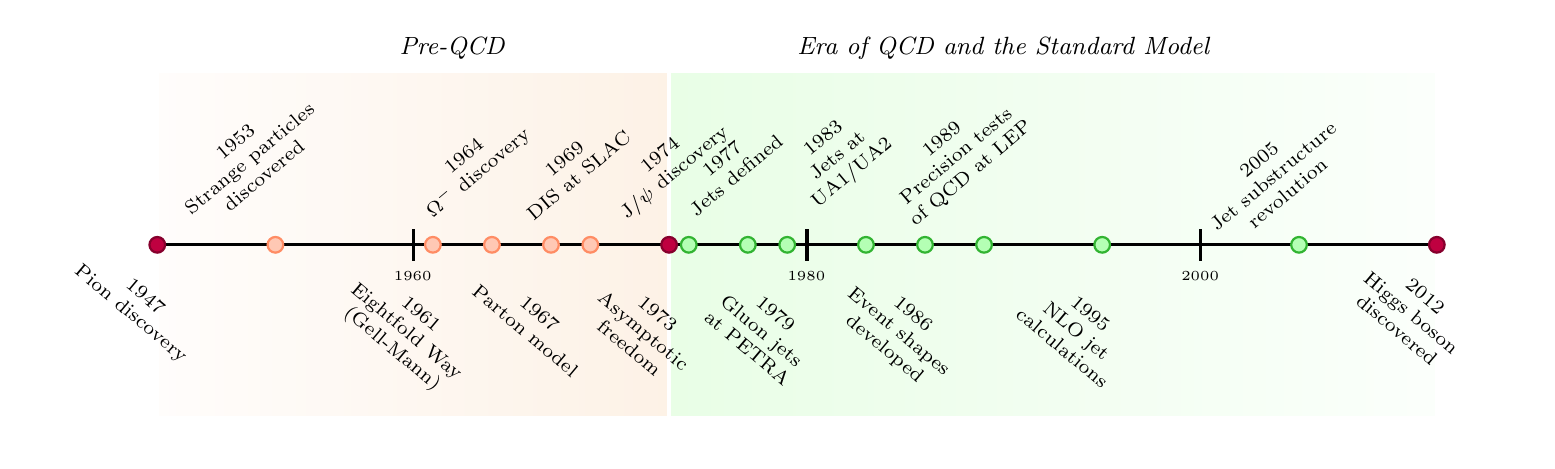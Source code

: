 \begin{tikzpicture}[very thick]
    % Define coordinate transformation function
    \pgfmathsetmacro{\compressfactor}{1}
    \pgfmathsetmacro{\earlytransition}{1947}
    \pgfmathsetmacro{\moderntransition}{1973}


    \tikzset{
        % my x coord/.code={
        %     \message{Compressfactor is: \compressfactor}%
        %     \pgfmathparse{
        %     (#1 < \earlytransition) * (
        %         (\earlytransition-1890) * \compressfactor * (#1-1890)/(\earlytransition-1890)
        %     ) + (#1 >= \earlytransition) * (
        %         (\earlytransition-1890) * \compressfactor + (#1-\earlytransition) * 0.8
        %     )
        % }\let\result\pgfmathresult%,
        % \message{Computed x: \pgfmathresult},
        % },
        my coords/.style={
            % x={0.15cm},
            x={0.25cm},
            y={1cm},
            % x coord=my x coord
        }
    }

    \begin{scope}[my coords]
        % Colors (same as before)
        \definecolor{earlyera}{RGB}{230,240,255}
        \definecolor{particleera}{RGB}{255,240,230}
        \definecolor{modernera}{RGB}{230,255,230}
        \definecolor{earlydot}{RGB}{180,200,255}
        \definecolor{particledot}{RGB}{255,200,180}
        \definecolor{moderndot}{RGB}{180,255,180}
        \definecolor{earlyoutline}{RGB}{100,140,255}
        \definecolor{particleoutline}{RGB}{255,140,100}
        \definecolor{modernoutline}{RGB}{50,180,50}

        % Styles (same as before)
        \tikzset{
            event/.style={circle, inner sep=2pt, font=\footnotesize},
            early dot/.style={event, fill=earlydot, draw=earlyoutline, line width=0.8pt},
            particle dot/.style={event, fill=particledot, draw=particleoutline, line width=0.8pt},
            modern dot/.style={event, fill=moderndot, draw=modernoutline, line width=0.8pt},
            upper label/.style={text width=2.8cm, align=center, above=0.6cm, font=\scriptsize, rotate=40},
            lower label/.style={text width=2.8cm, align=center, below=0.6cm, font=\scriptsize, rotate=-40}
        }

        % Era backgrounds
        % \fill[draw=white, left color=earlyera!5, middle color=earlyera, right color=earlyera] (1895,2.2) rectangle (\earlytransition,-2.2);
        \fill[draw=white, left color=particleera!15, middle color=particleera, right color=particleera!90!modernera] (\earlytransition,2.2) rectangle (\moderntransition,-2.2);
        \fill[draw=white, left color=modernera!90!particleera, middle color=modernera, right color=modernera!15] (\moderntransition,2.2) rectangle (2012,-2.2);

        % Main timeline
        % \draw[line width=1pt] (1895,0) -- (2012,0);
        \draw[line width=1pt] (1947,0) -- (2012,0);

        % =====================================================

        % % Early Era events
        % \node[early dot] (electron) at (1897,0) {};
        % \node[lower label] at (electron.south) {1897\\Thomson's\\electron};

        % \node[early dot] (rutherford) at (1911,0) {};
        % \node[upper label] at (rutherford.north) {1911\\Rutherford's\\atomic model};

        % \node[early dot] (proton) at (1919,0) {};
        % \node[lower label] at (proton.south) {1919\\Proton\\discovery};

        % Particle Era events
        % \node[particle dot] (neutron) at (1932,0) {};
        % \node[upper label] at (neutron.north) {1932\\Neutron discovery\\(Chadwick)};

        \node[event, fill=purple, draw=purple!70!black, line width=0.8pt] (pion) at (1947,0) {};
        \node[lower label] at (pion.north) {1947\\Pion discovery};

        \node[particle dot] (strange) at (1953,0) {};
        \node[upper label] at (strange.north) {1953\\Strange particles\\discovered};

        \node[particle dot] (eightfold) at (1961,0) {};
        \node[lower label] at (eightfold.south) {1961\\Eightfold Way\\(Gell-Mann)};

        \node[particle dot] (omega) at (1964,0) {};
        \node[upper label] at (omega.north) {1964\\$\Omega^-$ discovery};

        \node[particle dot] (parton) at (1967,0) {};
        \node[lower label] at (parton.south) {1967\\Parton model};

        \node[particle dot] (dis) at (1969,0) {};
        \node[upper label] at (dis.north) {1969\\DIS at SLAC};

        % \node[particle dot] (scaling) at (1971,0) {};
        % \node[lower label] at (scaling.south) {1971\\Bjorken scaling\\explained};

        % Transition to QCD
        \node[event, fill=purple, draw=purple!70!black, line width=0.8pt] (qcd) at (1973,0) {};
        \node[lower label] at (qcd.south) {1973\\Asymptotic\\freedom};

        % Modern Era events
        \node[modern dot] (jpsi) at (1974,0) {};
        \node[upper label] at (jpsi.north) {1974\\J/$\psi$ discovery};

        \node[modern dot] (jets-theory) at (1977,0) {};
        \node[upper label] at (jets-theory.north) {1977\\
            %Sterman-Weinberg\\
            Jets defined};

        \node[modern dot] (gluon) at (1979,0) {};
        \node[lower label] at (gluon.south) {1979\\Gluon jets\\at PETRA};

        \node[modern dot] (jets-exp) at (1983,0) {};
        \node[upper label] at (jets-exp.north) {1983\\Jets at\\UA1/UA2};

        \node[modern dot] (thrust) at (1986,0) {};
        \node[lower label] at (thrust.south) {1986\\Event shapes\\developed};

        \node[modern dot] (lep) at (1989,0) {};
        \node[upper label] at (lep.north) {1989\\Precision tests\\of QCD at LEP};

        \node[modern dot] (nlo) at (1995,0) {};
        \node[lower label] at (nlo.south) {1995\\NLO jet\\calculations};

        \node[modern dot] (substructure) at (2005,0) {};
        \node[upper label] at (substructure.south) {2005\\Jet substructure\\revolution};

         \node[event, fill=purple, draw=purple!70!black, line width=0.8pt] (higgs) at (2012,0) {};
        \node[lower label] at (higgs.north) {2012\\Higgs boson\\discovered};

        % \node[modern dot] (ml) at (2016,0) {};
        % \node[lower label] at (ml.south) {2016\\Machine learning\\for jets};

        % =====================================================

        % Era labels
        % \node[font=\small\itshape] at (1907,2.5) {Early Atomic Era};
        \node[font=\small\itshape] at (1962,2.5) {Pre-QCD};
        \node[font=\small\itshape] at (1990,2.5) {Era of QCD and the Standard Model};

        % % Dividing lines
        % \draw[dashed] (\earlytransition,2.2) -- (\earlytransition,-2.2);
        % \draw[dashed] (\moderntransition,2.2) -- (\moderntransition,-2.2);

        % Tick marks
        % \foreach \year in {1900,1920,1940,1960,1980,2000} {
        \foreach \year in {1960,1980,2000} {
            \draw (\year,-0.2) -- (\year,0.2);
            \node[below=0.2cm, font=\tiny] at (\year,0) {\year};
        }
    \end{scope}
\end{tikzpicture}

